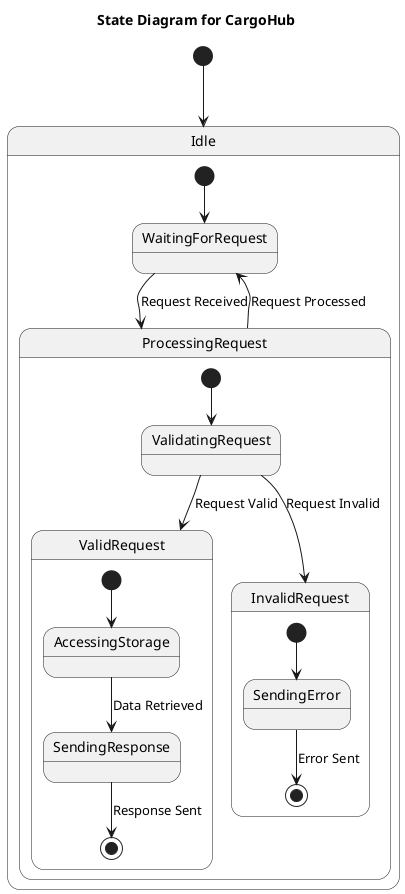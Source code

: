 @startuml StateDiagram
title State Diagram for CargoHub

[*] --> Idle

state Idle {
    [*] --> WaitingForRequest
    WaitingForRequest --> ProcessingRequest: Request Received
    ProcessingRequest --> WaitingForRequest: Request Processed
}

state ProcessingRequest {
    [*] --> ValidatingRequest
    ValidatingRequest --> ValidRequest: Request Valid
    ValidatingRequest --> InvalidRequest: Request Invalid

    state ValidRequest {
        [*] --> AccessingStorage
        AccessingStorage --> SendingResponse: Data Retrieved
        SendingResponse --> [*]: Response Sent
    }

    state InvalidRequest {
        [*] --> SendingError
        SendingError --> [*]: Error Sent
    }
}

@enduml